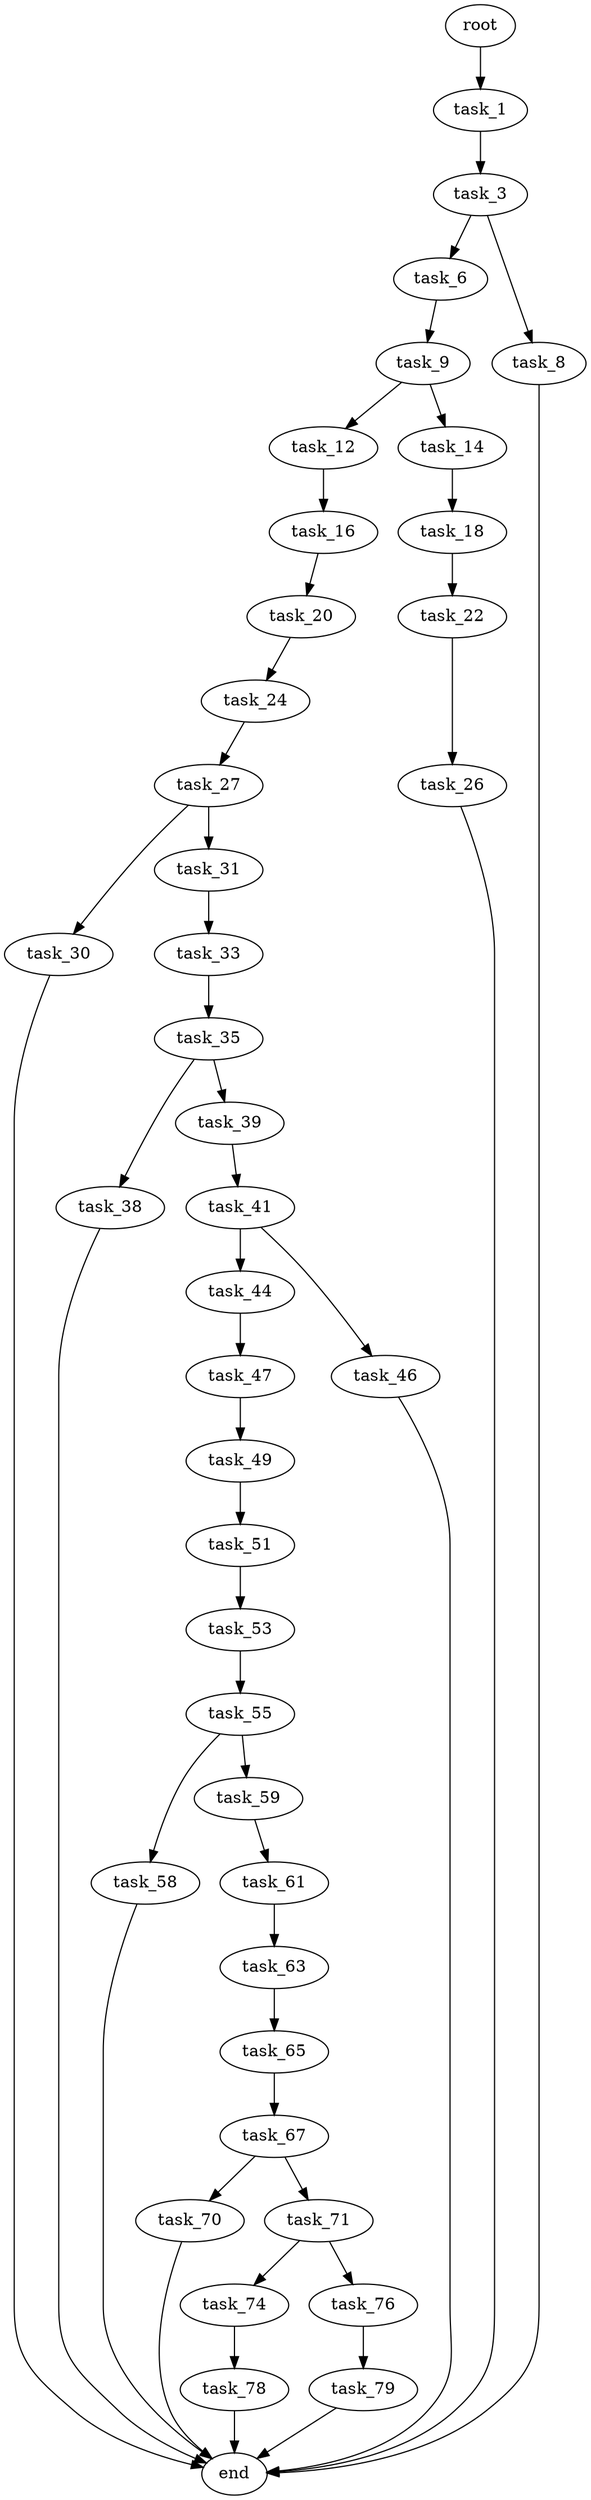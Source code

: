 digraph G {
  root [size="0.000000"];
  task_1 [size="25605703709.000000"];
  task_3 [size="8589934592.000000"];
  task_6 [size="362564060770.000000"];
  task_8 [size="231928233984.000000"];
  task_9 [size="134217728000.000000"];
  end [size="0.000000"];
  task_12 [size="68719476736.000000"];
  task_14 [size="141073857480.000000"];
  task_16 [size="8589934592.000000"];
  task_18 [size="109045233474.000000"];
  task_20 [size="231928233984.000000"];
  task_22 [size="231928233984.000000"];
  task_24 [size="70754957909.000000"];
  task_26 [size="451038479264.000000"];
  task_27 [size="464985653699.000000"];
  task_30 [size="1146978534348.000000"];
  task_31 [size="451964802891.000000"];
  task_33 [size="4504460129.000000"];
  task_35 [size="10309480384.000000"];
  task_38 [size="782757789696.000000"];
  task_39 [size="38144259099.000000"];
  task_41 [size="66162834216.000000"];
  task_44 [size="203170849543.000000"];
  task_46 [size="38550816084.000000"];
  task_47 [size="549755813888.000000"];
  task_49 [size="736986531170.000000"];
  task_51 [size="549755813888.000000"];
  task_53 [size="549755813888.000000"];
  task_55 [size="571660901916.000000"];
  task_58 [size="23738085718.000000"];
  task_59 [size="13593829743.000000"];
  task_61 [size="782757789696.000000"];
  task_63 [size="439124151458.000000"];
  task_65 [size="68719476736.000000"];
  task_67 [size="25755609870.000000"];
  task_70 [size="368293445632.000000"];
  task_71 [size="7019574867.000000"];
  task_74 [size="1073741824000.000000"];
  task_76 [size="28991029248.000000"];
  task_78 [size="68719476736.000000"];
  task_79 [size="568426805063.000000"];

  root -> task_1 [size="1.000000"];
  task_1 -> task_3 [size="838860800.000000"];
  task_3 -> task_6 [size="33554432.000000"];
  task_3 -> task_8 [size="33554432.000000"];
  task_6 -> task_9 [size="301989888.000000"];
  task_8 -> end [size="1.000000"];
  task_9 -> task_12 [size="209715200.000000"];
  task_9 -> task_14 [size="209715200.000000"];
  task_12 -> task_16 [size="134217728.000000"];
  task_14 -> task_18 [size="134217728.000000"];
  task_16 -> task_20 [size="33554432.000000"];
  task_18 -> task_22 [size="411041792.000000"];
  task_20 -> task_24 [size="301989888.000000"];
  task_22 -> task_26 [size="301989888.000000"];
  task_24 -> task_27 [size="209715200.000000"];
  task_26 -> end [size="1.000000"];
  task_27 -> task_30 [size="679477248.000000"];
  task_27 -> task_31 [size="679477248.000000"];
  task_30 -> end [size="1.000000"];
  task_31 -> task_33 [size="301989888.000000"];
  task_33 -> task_35 [size="75497472.000000"];
  task_35 -> task_38 [size="301989888.000000"];
  task_35 -> task_39 [size="301989888.000000"];
  task_38 -> end [size="1.000000"];
  task_39 -> task_41 [size="679477248.000000"];
  task_41 -> task_44 [size="134217728.000000"];
  task_41 -> task_46 [size="134217728.000000"];
  task_44 -> task_47 [size="301989888.000000"];
  task_46 -> end [size="1.000000"];
  task_47 -> task_49 [size="536870912.000000"];
  task_49 -> task_51 [size="838860800.000000"];
  task_51 -> task_53 [size="536870912.000000"];
  task_53 -> task_55 [size="536870912.000000"];
  task_55 -> task_58 [size="536870912.000000"];
  task_55 -> task_59 [size="536870912.000000"];
  task_58 -> end [size="1.000000"];
  task_59 -> task_61 [size="301989888.000000"];
  task_61 -> task_63 [size="679477248.000000"];
  task_63 -> task_65 [size="301989888.000000"];
  task_65 -> task_67 [size="134217728.000000"];
  task_67 -> task_70 [size="411041792.000000"];
  task_67 -> task_71 [size="411041792.000000"];
  task_70 -> end [size="1.000000"];
  task_71 -> task_74 [size="209715200.000000"];
  task_71 -> task_76 [size="209715200.000000"];
  task_74 -> task_78 [size="838860800.000000"];
  task_76 -> task_79 [size="75497472.000000"];
  task_78 -> end [size="1.000000"];
  task_79 -> end [size="1.000000"];
}
